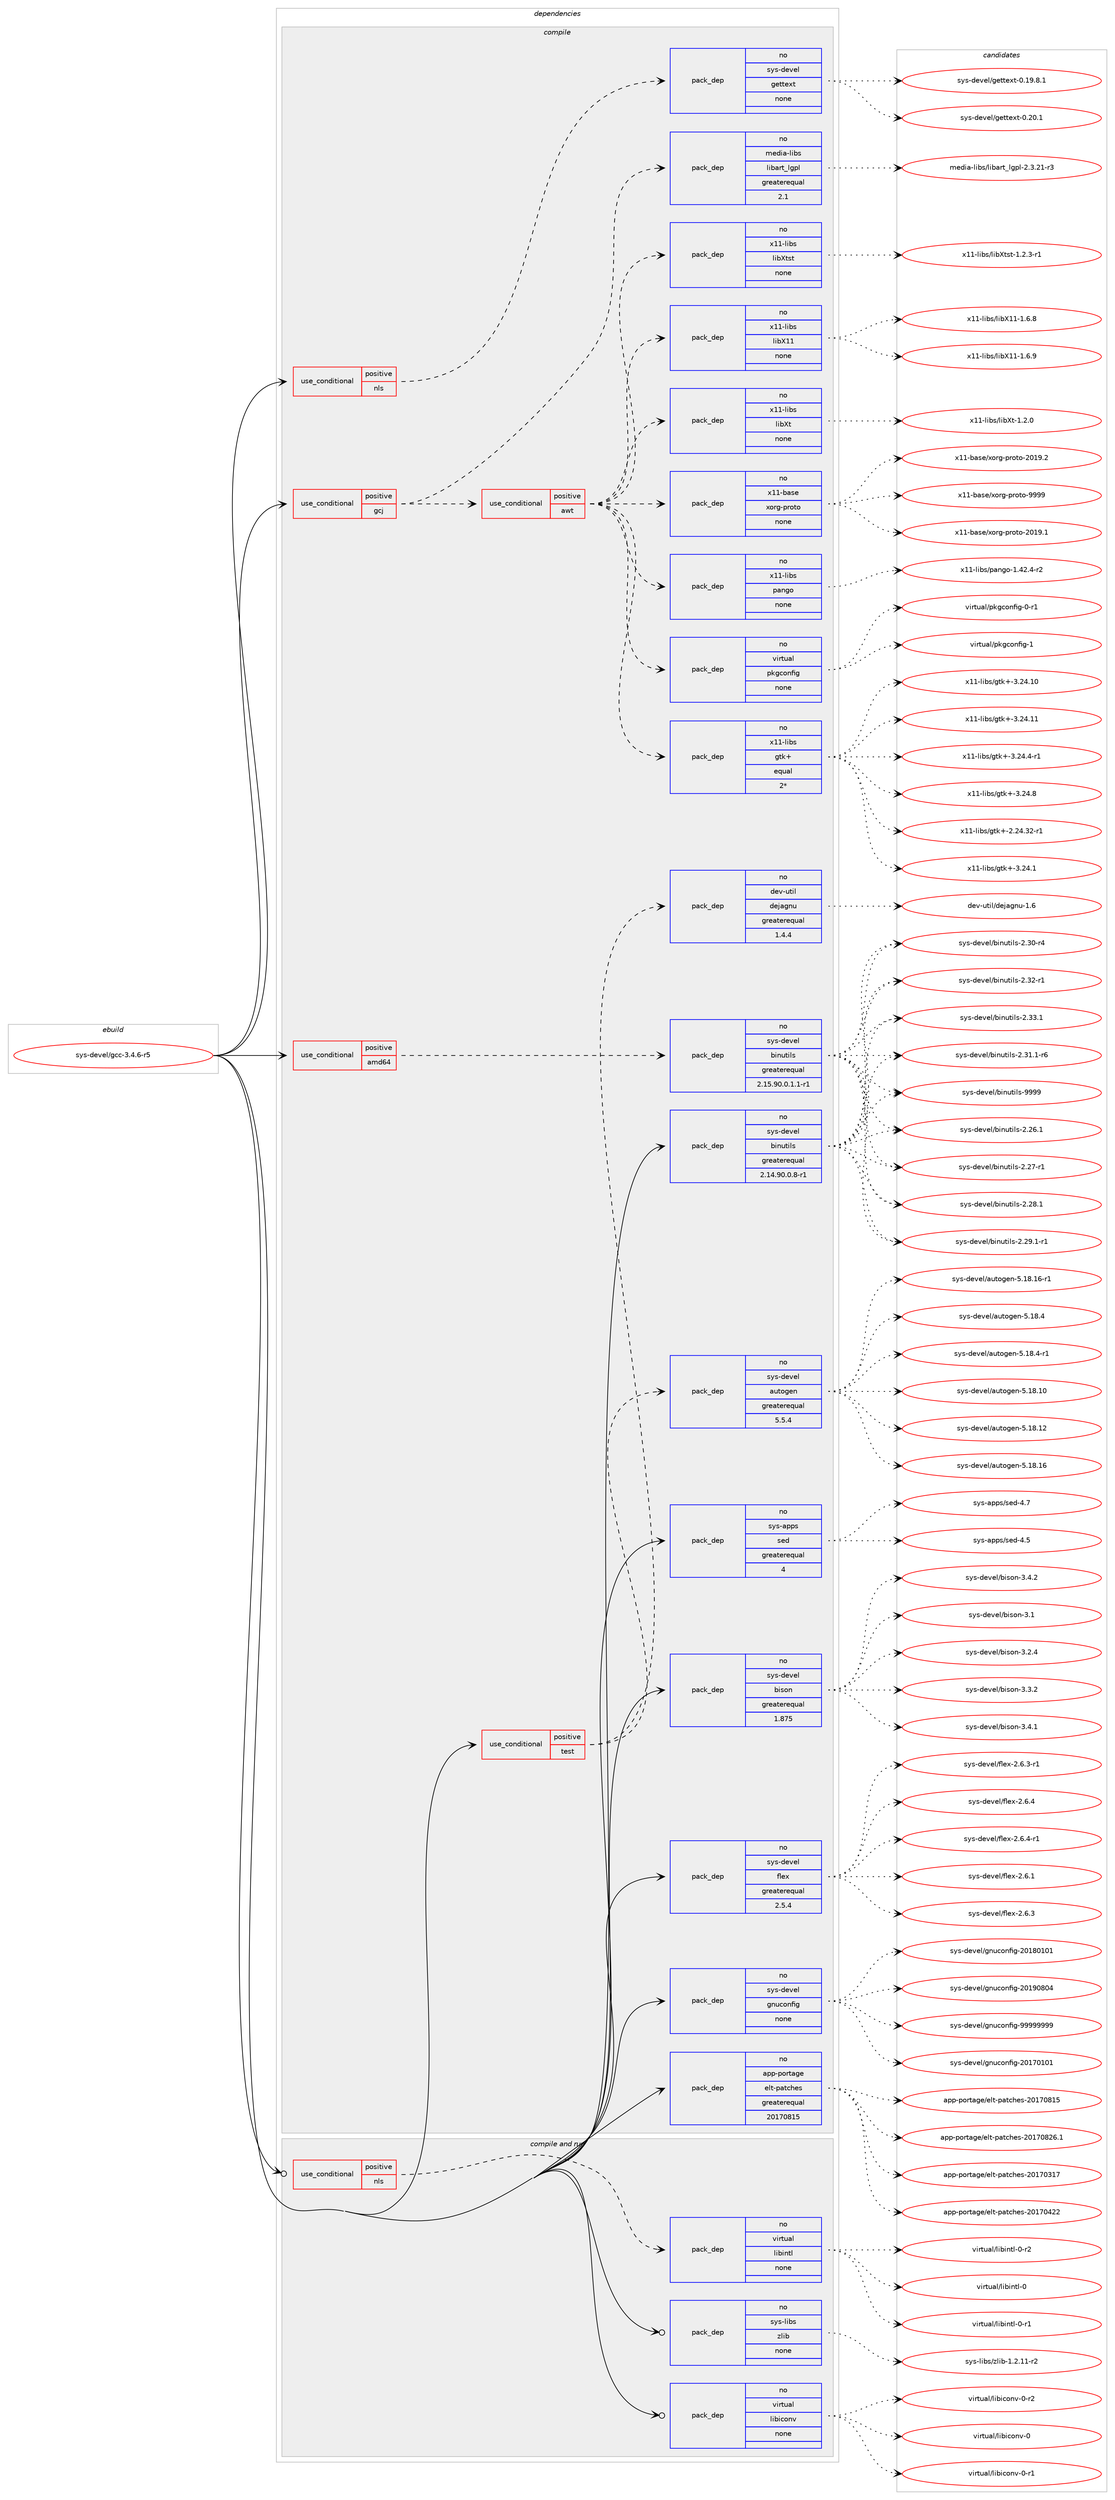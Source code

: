 digraph prolog {

# *************
# Graph options
# *************

newrank=true;
concentrate=true;
compound=true;
graph [rankdir=LR,fontname=Helvetica,fontsize=10,ranksep=1.5];#, ranksep=2.5, nodesep=0.2];
edge  [arrowhead=vee];
node  [fontname=Helvetica,fontsize=10];

# **********
# The ebuild
# **********

subgraph cluster_leftcol {
color=gray;
rank=same;
label=<<i>ebuild</i>>;
id [label="sys-devel/gcc-3.4.6-r5", color=red, width=4, href="../sys-devel/gcc-3.4.6-r5.svg"];
}

# ****************
# The dependencies
# ****************

subgraph cluster_midcol {
color=gray;
label=<<i>dependencies</i>>;
subgraph cluster_compile {
fillcolor="#eeeeee";
style=filled;
label=<<i>compile</i>>;
subgraph cond213724 {
dependency888955 [label=<<TABLE BORDER="0" CELLBORDER="1" CELLSPACING="0" CELLPADDING="4"><TR><TD ROWSPAN="3" CELLPADDING="10">use_conditional</TD></TR><TR><TD>positive</TD></TR><TR><TD>amd64</TD></TR></TABLE>>, shape=none, color=red];
subgraph pack659670 {
dependency888956 [label=<<TABLE BORDER="0" CELLBORDER="1" CELLSPACING="0" CELLPADDING="4" WIDTH="220"><TR><TD ROWSPAN="6" CELLPADDING="30">pack_dep</TD></TR><TR><TD WIDTH="110">no</TD></TR><TR><TD>sys-devel</TD></TR><TR><TD>binutils</TD></TR><TR><TD>greaterequal</TD></TR><TR><TD>2.15.90.0.1.1-r1</TD></TR></TABLE>>, shape=none, color=blue];
}
dependency888955:e -> dependency888956:w [weight=20,style="dashed",arrowhead="vee"];
}
id:e -> dependency888955:w [weight=20,style="solid",arrowhead="vee"];
subgraph cond213725 {
dependency888957 [label=<<TABLE BORDER="0" CELLBORDER="1" CELLSPACING="0" CELLPADDING="4"><TR><TD ROWSPAN="3" CELLPADDING="10">use_conditional</TD></TR><TR><TD>positive</TD></TR><TR><TD>gcj</TD></TR></TABLE>>, shape=none, color=red];
subgraph cond213726 {
dependency888958 [label=<<TABLE BORDER="0" CELLBORDER="1" CELLSPACING="0" CELLPADDING="4"><TR><TD ROWSPAN="3" CELLPADDING="10">use_conditional</TD></TR><TR><TD>positive</TD></TR><TR><TD>awt</TD></TR></TABLE>>, shape=none, color=red];
subgraph pack659671 {
dependency888959 [label=<<TABLE BORDER="0" CELLBORDER="1" CELLSPACING="0" CELLPADDING="4" WIDTH="220"><TR><TD ROWSPAN="6" CELLPADDING="30">pack_dep</TD></TR><TR><TD WIDTH="110">no</TD></TR><TR><TD>x11-base</TD></TR><TR><TD>xorg-proto</TD></TR><TR><TD>none</TD></TR><TR><TD></TD></TR></TABLE>>, shape=none, color=blue];
}
dependency888958:e -> dependency888959:w [weight=20,style="dashed",arrowhead="vee"];
subgraph pack659672 {
dependency888960 [label=<<TABLE BORDER="0" CELLBORDER="1" CELLSPACING="0" CELLPADDING="4" WIDTH="220"><TR><TD ROWSPAN="6" CELLPADDING="30">pack_dep</TD></TR><TR><TD WIDTH="110">no</TD></TR><TR><TD>x11-libs</TD></TR><TR><TD>libXt</TD></TR><TR><TD>none</TD></TR><TR><TD></TD></TR></TABLE>>, shape=none, color=blue];
}
dependency888958:e -> dependency888960:w [weight=20,style="dashed",arrowhead="vee"];
subgraph pack659673 {
dependency888961 [label=<<TABLE BORDER="0" CELLBORDER="1" CELLSPACING="0" CELLPADDING="4" WIDTH="220"><TR><TD ROWSPAN="6" CELLPADDING="30">pack_dep</TD></TR><TR><TD WIDTH="110">no</TD></TR><TR><TD>x11-libs</TD></TR><TR><TD>libX11</TD></TR><TR><TD>none</TD></TR><TR><TD></TD></TR></TABLE>>, shape=none, color=blue];
}
dependency888958:e -> dependency888961:w [weight=20,style="dashed",arrowhead="vee"];
subgraph pack659674 {
dependency888962 [label=<<TABLE BORDER="0" CELLBORDER="1" CELLSPACING="0" CELLPADDING="4" WIDTH="220"><TR><TD ROWSPAN="6" CELLPADDING="30">pack_dep</TD></TR><TR><TD WIDTH="110">no</TD></TR><TR><TD>x11-libs</TD></TR><TR><TD>libXtst</TD></TR><TR><TD>none</TD></TR><TR><TD></TD></TR></TABLE>>, shape=none, color=blue];
}
dependency888958:e -> dependency888962:w [weight=20,style="dashed",arrowhead="vee"];
subgraph pack659675 {
dependency888963 [label=<<TABLE BORDER="0" CELLBORDER="1" CELLSPACING="0" CELLPADDING="4" WIDTH="220"><TR><TD ROWSPAN="6" CELLPADDING="30">pack_dep</TD></TR><TR><TD WIDTH="110">no</TD></TR><TR><TD>x11-libs</TD></TR><TR><TD>gtk+</TD></TR><TR><TD>equal</TD></TR><TR><TD>2*</TD></TR></TABLE>>, shape=none, color=blue];
}
dependency888958:e -> dependency888963:w [weight=20,style="dashed",arrowhead="vee"];
subgraph pack659676 {
dependency888964 [label=<<TABLE BORDER="0" CELLBORDER="1" CELLSPACING="0" CELLPADDING="4" WIDTH="220"><TR><TD ROWSPAN="6" CELLPADDING="30">pack_dep</TD></TR><TR><TD WIDTH="110">no</TD></TR><TR><TD>virtual</TD></TR><TR><TD>pkgconfig</TD></TR><TR><TD>none</TD></TR><TR><TD></TD></TR></TABLE>>, shape=none, color=blue];
}
dependency888958:e -> dependency888964:w [weight=20,style="dashed",arrowhead="vee"];
subgraph pack659677 {
dependency888965 [label=<<TABLE BORDER="0" CELLBORDER="1" CELLSPACING="0" CELLPADDING="4" WIDTH="220"><TR><TD ROWSPAN="6" CELLPADDING="30">pack_dep</TD></TR><TR><TD WIDTH="110">no</TD></TR><TR><TD>x11-libs</TD></TR><TR><TD>pango</TD></TR><TR><TD>none</TD></TR><TR><TD></TD></TR></TABLE>>, shape=none, color=blue];
}
dependency888958:e -> dependency888965:w [weight=20,style="dashed",arrowhead="vee"];
}
dependency888957:e -> dependency888958:w [weight=20,style="dashed",arrowhead="vee"];
subgraph pack659678 {
dependency888966 [label=<<TABLE BORDER="0" CELLBORDER="1" CELLSPACING="0" CELLPADDING="4" WIDTH="220"><TR><TD ROWSPAN="6" CELLPADDING="30">pack_dep</TD></TR><TR><TD WIDTH="110">no</TD></TR><TR><TD>media-libs</TD></TR><TR><TD>libart_lgpl</TD></TR><TR><TD>greaterequal</TD></TR><TR><TD>2.1</TD></TR></TABLE>>, shape=none, color=blue];
}
dependency888957:e -> dependency888966:w [weight=20,style="dashed",arrowhead="vee"];
}
id:e -> dependency888957:w [weight=20,style="solid",arrowhead="vee"];
subgraph cond213727 {
dependency888967 [label=<<TABLE BORDER="0" CELLBORDER="1" CELLSPACING="0" CELLPADDING="4"><TR><TD ROWSPAN="3" CELLPADDING="10">use_conditional</TD></TR><TR><TD>positive</TD></TR><TR><TD>nls</TD></TR></TABLE>>, shape=none, color=red];
subgraph pack659679 {
dependency888968 [label=<<TABLE BORDER="0" CELLBORDER="1" CELLSPACING="0" CELLPADDING="4" WIDTH="220"><TR><TD ROWSPAN="6" CELLPADDING="30">pack_dep</TD></TR><TR><TD WIDTH="110">no</TD></TR><TR><TD>sys-devel</TD></TR><TR><TD>gettext</TD></TR><TR><TD>none</TD></TR><TR><TD></TD></TR></TABLE>>, shape=none, color=blue];
}
dependency888967:e -> dependency888968:w [weight=20,style="dashed",arrowhead="vee"];
}
id:e -> dependency888967:w [weight=20,style="solid",arrowhead="vee"];
subgraph cond213728 {
dependency888969 [label=<<TABLE BORDER="0" CELLBORDER="1" CELLSPACING="0" CELLPADDING="4"><TR><TD ROWSPAN="3" CELLPADDING="10">use_conditional</TD></TR><TR><TD>positive</TD></TR><TR><TD>test</TD></TR></TABLE>>, shape=none, color=red];
subgraph pack659680 {
dependency888970 [label=<<TABLE BORDER="0" CELLBORDER="1" CELLSPACING="0" CELLPADDING="4" WIDTH="220"><TR><TD ROWSPAN="6" CELLPADDING="30">pack_dep</TD></TR><TR><TD WIDTH="110">no</TD></TR><TR><TD>dev-util</TD></TR><TR><TD>dejagnu</TD></TR><TR><TD>greaterequal</TD></TR><TR><TD>1.4.4</TD></TR></TABLE>>, shape=none, color=blue];
}
dependency888969:e -> dependency888970:w [weight=20,style="dashed",arrowhead="vee"];
subgraph pack659681 {
dependency888971 [label=<<TABLE BORDER="0" CELLBORDER="1" CELLSPACING="0" CELLPADDING="4" WIDTH="220"><TR><TD ROWSPAN="6" CELLPADDING="30">pack_dep</TD></TR><TR><TD WIDTH="110">no</TD></TR><TR><TD>sys-devel</TD></TR><TR><TD>autogen</TD></TR><TR><TD>greaterequal</TD></TR><TR><TD>5.5.4</TD></TR></TABLE>>, shape=none, color=blue];
}
dependency888969:e -> dependency888971:w [weight=20,style="dashed",arrowhead="vee"];
}
id:e -> dependency888969:w [weight=20,style="solid",arrowhead="vee"];
subgraph pack659682 {
dependency888972 [label=<<TABLE BORDER="0" CELLBORDER="1" CELLSPACING="0" CELLPADDING="4" WIDTH="220"><TR><TD ROWSPAN="6" CELLPADDING="30">pack_dep</TD></TR><TR><TD WIDTH="110">no</TD></TR><TR><TD>app-portage</TD></TR><TR><TD>elt-patches</TD></TR><TR><TD>greaterequal</TD></TR><TR><TD>20170815</TD></TR></TABLE>>, shape=none, color=blue];
}
id:e -> dependency888972:w [weight=20,style="solid",arrowhead="vee"];
subgraph pack659683 {
dependency888973 [label=<<TABLE BORDER="0" CELLBORDER="1" CELLSPACING="0" CELLPADDING="4" WIDTH="220"><TR><TD ROWSPAN="6" CELLPADDING="30">pack_dep</TD></TR><TR><TD WIDTH="110">no</TD></TR><TR><TD>sys-apps</TD></TR><TR><TD>sed</TD></TR><TR><TD>greaterequal</TD></TR><TR><TD>4</TD></TR></TABLE>>, shape=none, color=blue];
}
id:e -> dependency888973:w [weight=20,style="solid",arrowhead="vee"];
subgraph pack659684 {
dependency888974 [label=<<TABLE BORDER="0" CELLBORDER="1" CELLSPACING="0" CELLPADDING="4" WIDTH="220"><TR><TD ROWSPAN="6" CELLPADDING="30">pack_dep</TD></TR><TR><TD WIDTH="110">no</TD></TR><TR><TD>sys-devel</TD></TR><TR><TD>binutils</TD></TR><TR><TD>greaterequal</TD></TR><TR><TD>2.14.90.0.8-r1</TD></TR></TABLE>>, shape=none, color=blue];
}
id:e -> dependency888974:w [weight=20,style="solid",arrowhead="vee"];
subgraph pack659685 {
dependency888975 [label=<<TABLE BORDER="0" CELLBORDER="1" CELLSPACING="0" CELLPADDING="4" WIDTH="220"><TR><TD ROWSPAN="6" CELLPADDING="30">pack_dep</TD></TR><TR><TD WIDTH="110">no</TD></TR><TR><TD>sys-devel</TD></TR><TR><TD>bison</TD></TR><TR><TD>greaterequal</TD></TR><TR><TD>1.875</TD></TR></TABLE>>, shape=none, color=blue];
}
id:e -> dependency888975:w [weight=20,style="solid",arrowhead="vee"];
subgraph pack659686 {
dependency888976 [label=<<TABLE BORDER="0" CELLBORDER="1" CELLSPACING="0" CELLPADDING="4" WIDTH="220"><TR><TD ROWSPAN="6" CELLPADDING="30">pack_dep</TD></TR><TR><TD WIDTH="110">no</TD></TR><TR><TD>sys-devel</TD></TR><TR><TD>flex</TD></TR><TR><TD>greaterequal</TD></TR><TR><TD>2.5.4</TD></TR></TABLE>>, shape=none, color=blue];
}
id:e -> dependency888976:w [weight=20,style="solid",arrowhead="vee"];
subgraph pack659687 {
dependency888977 [label=<<TABLE BORDER="0" CELLBORDER="1" CELLSPACING="0" CELLPADDING="4" WIDTH="220"><TR><TD ROWSPAN="6" CELLPADDING="30">pack_dep</TD></TR><TR><TD WIDTH="110">no</TD></TR><TR><TD>sys-devel</TD></TR><TR><TD>gnuconfig</TD></TR><TR><TD>none</TD></TR><TR><TD></TD></TR></TABLE>>, shape=none, color=blue];
}
id:e -> dependency888977:w [weight=20,style="solid",arrowhead="vee"];
}
subgraph cluster_compileandrun {
fillcolor="#eeeeee";
style=filled;
label=<<i>compile and run</i>>;
subgraph cond213729 {
dependency888978 [label=<<TABLE BORDER="0" CELLBORDER="1" CELLSPACING="0" CELLPADDING="4"><TR><TD ROWSPAN="3" CELLPADDING="10">use_conditional</TD></TR><TR><TD>positive</TD></TR><TR><TD>nls</TD></TR></TABLE>>, shape=none, color=red];
subgraph pack659688 {
dependency888979 [label=<<TABLE BORDER="0" CELLBORDER="1" CELLSPACING="0" CELLPADDING="4" WIDTH="220"><TR><TD ROWSPAN="6" CELLPADDING="30">pack_dep</TD></TR><TR><TD WIDTH="110">no</TD></TR><TR><TD>virtual</TD></TR><TR><TD>libintl</TD></TR><TR><TD>none</TD></TR><TR><TD></TD></TR></TABLE>>, shape=none, color=blue];
}
dependency888978:e -> dependency888979:w [weight=20,style="dashed",arrowhead="vee"];
}
id:e -> dependency888978:w [weight=20,style="solid",arrowhead="odotvee"];
subgraph pack659689 {
dependency888980 [label=<<TABLE BORDER="0" CELLBORDER="1" CELLSPACING="0" CELLPADDING="4" WIDTH="220"><TR><TD ROWSPAN="6" CELLPADDING="30">pack_dep</TD></TR><TR><TD WIDTH="110">no</TD></TR><TR><TD>sys-libs</TD></TR><TR><TD>zlib</TD></TR><TR><TD>none</TD></TR><TR><TD></TD></TR></TABLE>>, shape=none, color=blue];
}
id:e -> dependency888980:w [weight=20,style="solid",arrowhead="odotvee"];
subgraph pack659690 {
dependency888981 [label=<<TABLE BORDER="0" CELLBORDER="1" CELLSPACING="0" CELLPADDING="4" WIDTH="220"><TR><TD ROWSPAN="6" CELLPADDING="30">pack_dep</TD></TR><TR><TD WIDTH="110">no</TD></TR><TR><TD>virtual</TD></TR><TR><TD>libiconv</TD></TR><TR><TD>none</TD></TR><TR><TD></TD></TR></TABLE>>, shape=none, color=blue];
}
id:e -> dependency888981:w [weight=20,style="solid",arrowhead="odotvee"];
}
subgraph cluster_run {
fillcolor="#eeeeee";
style=filled;
label=<<i>run</i>>;
}
}

# **************
# The candidates
# **************

subgraph cluster_choices {
rank=same;
color=gray;
label=<<i>candidates</i>>;

subgraph choice659670 {
color=black;
nodesep=1;
choice11512111545100101118101108479810511011711610510811545504650544649 [label="sys-devel/binutils-2.26.1", color=red, width=4,href="../sys-devel/binutils-2.26.1.svg"];
choice11512111545100101118101108479810511011711610510811545504650554511449 [label="sys-devel/binutils-2.27-r1", color=red, width=4,href="../sys-devel/binutils-2.27-r1.svg"];
choice11512111545100101118101108479810511011711610510811545504650564649 [label="sys-devel/binutils-2.28.1", color=red, width=4,href="../sys-devel/binutils-2.28.1.svg"];
choice115121115451001011181011084798105110117116105108115455046505746494511449 [label="sys-devel/binutils-2.29.1-r1", color=red, width=4,href="../sys-devel/binutils-2.29.1-r1.svg"];
choice11512111545100101118101108479810511011711610510811545504651484511452 [label="sys-devel/binutils-2.30-r4", color=red, width=4,href="../sys-devel/binutils-2.30-r4.svg"];
choice115121115451001011181011084798105110117116105108115455046514946494511454 [label="sys-devel/binutils-2.31.1-r6", color=red, width=4,href="../sys-devel/binutils-2.31.1-r6.svg"];
choice11512111545100101118101108479810511011711610510811545504651504511449 [label="sys-devel/binutils-2.32-r1", color=red, width=4,href="../sys-devel/binutils-2.32-r1.svg"];
choice11512111545100101118101108479810511011711610510811545504651514649 [label="sys-devel/binutils-2.33.1", color=red, width=4,href="../sys-devel/binutils-2.33.1.svg"];
choice1151211154510010111810110847981051101171161051081154557575757 [label="sys-devel/binutils-9999", color=red, width=4,href="../sys-devel/binutils-9999.svg"];
dependency888956:e -> choice11512111545100101118101108479810511011711610510811545504650544649:w [style=dotted,weight="100"];
dependency888956:e -> choice11512111545100101118101108479810511011711610510811545504650554511449:w [style=dotted,weight="100"];
dependency888956:e -> choice11512111545100101118101108479810511011711610510811545504650564649:w [style=dotted,weight="100"];
dependency888956:e -> choice115121115451001011181011084798105110117116105108115455046505746494511449:w [style=dotted,weight="100"];
dependency888956:e -> choice11512111545100101118101108479810511011711610510811545504651484511452:w [style=dotted,weight="100"];
dependency888956:e -> choice115121115451001011181011084798105110117116105108115455046514946494511454:w [style=dotted,weight="100"];
dependency888956:e -> choice11512111545100101118101108479810511011711610510811545504651504511449:w [style=dotted,weight="100"];
dependency888956:e -> choice11512111545100101118101108479810511011711610510811545504651514649:w [style=dotted,weight="100"];
dependency888956:e -> choice1151211154510010111810110847981051101171161051081154557575757:w [style=dotted,weight="100"];
}
subgraph choice659671 {
color=black;
nodesep=1;
choice1204949459897115101471201111141034511211411111611145504849574649 [label="x11-base/xorg-proto-2019.1", color=red, width=4,href="../x11-base/xorg-proto-2019.1.svg"];
choice1204949459897115101471201111141034511211411111611145504849574650 [label="x11-base/xorg-proto-2019.2", color=red, width=4,href="../x11-base/xorg-proto-2019.2.svg"];
choice120494945989711510147120111114103451121141111161114557575757 [label="x11-base/xorg-proto-9999", color=red, width=4,href="../x11-base/xorg-proto-9999.svg"];
dependency888959:e -> choice1204949459897115101471201111141034511211411111611145504849574649:w [style=dotted,weight="100"];
dependency888959:e -> choice1204949459897115101471201111141034511211411111611145504849574650:w [style=dotted,weight="100"];
dependency888959:e -> choice120494945989711510147120111114103451121141111161114557575757:w [style=dotted,weight="100"];
}
subgraph choice659672 {
color=black;
nodesep=1;
choice12049494510810598115471081059888116454946504648 [label="x11-libs/libXt-1.2.0", color=red, width=4,href="../x11-libs/libXt-1.2.0.svg"];
dependency888960:e -> choice12049494510810598115471081059888116454946504648:w [style=dotted,weight="100"];
}
subgraph choice659673 {
color=black;
nodesep=1;
choice120494945108105981154710810598884949454946544656 [label="x11-libs/libX11-1.6.8", color=red, width=4,href="../x11-libs/libX11-1.6.8.svg"];
choice120494945108105981154710810598884949454946544657 [label="x11-libs/libX11-1.6.9", color=red, width=4,href="../x11-libs/libX11-1.6.9.svg"];
dependency888961:e -> choice120494945108105981154710810598884949454946544656:w [style=dotted,weight="100"];
dependency888961:e -> choice120494945108105981154710810598884949454946544657:w [style=dotted,weight="100"];
}
subgraph choice659674 {
color=black;
nodesep=1;
choice120494945108105981154710810598881161151164549465046514511449 [label="x11-libs/libXtst-1.2.3-r1", color=red, width=4,href="../x11-libs/libXtst-1.2.3-r1.svg"];
dependency888962:e -> choice120494945108105981154710810598881161151164549465046514511449:w [style=dotted,weight="100"];
}
subgraph choice659675 {
color=black;
nodesep=1;
choice12049494510810598115471031161074345504650524651504511449 [label="x11-libs/gtk+-2.24.32-r1", color=red, width=4,href="../x11-libs/gtk+-2.24.32-r1.svg"];
choice12049494510810598115471031161074345514650524649 [label="x11-libs/gtk+-3.24.1", color=red, width=4,href="../x11-libs/gtk+-3.24.1.svg"];
choice1204949451081059811547103116107434551465052464948 [label="x11-libs/gtk+-3.24.10", color=red, width=4,href="../x11-libs/gtk+-3.24.10.svg"];
choice1204949451081059811547103116107434551465052464949 [label="x11-libs/gtk+-3.24.11", color=red, width=4,href="../x11-libs/gtk+-3.24.11.svg"];
choice120494945108105981154710311610743455146505246524511449 [label="x11-libs/gtk+-3.24.4-r1", color=red, width=4,href="../x11-libs/gtk+-3.24.4-r1.svg"];
choice12049494510810598115471031161074345514650524656 [label="x11-libs/gtk+-3.24.8", color=red, width=4,href="../x11-libs/gtk+-3.24.8.svg"];
dependency888963:e -> choice12049494510810598115471031161074345504650524651504511449:w [style=dotted,weight="100"];
dependency888963:e -> choice12049494510810598115471031161074345514650524649:w [style=dotted,weight="100"];
dependency888963:e -> choice1204949451081059811547103116107434551465052464948:w [style=dotted,weight="100"];
dependency888963:e -> choice1204949451081059811547103116107434551465052464949:w [style=dotted,weight="100"];
dependency888963:e -> choice120494945108105981154710311610743455146505246524511449:w [style=dotted,weight="100"];
dependency888963:e -> choice12049494510810598115471031161074345514650524656:w [style=dotted,weight="100"];
}
subgraph choice659676 {
color=black;
nodesep=1;
choice11810511411611797108471121071039911111010210510345484511449 [label="virtual/pkgconfig-0-r1", color=red, width=4,href="../virtual/pkgconfig-0-r1.svg"];
choice1181051141161179710847112107103991111101021051034549 [label="virtual/pkgconfig-1", color=red, width=4,href="../virtual/pkgconfig-1.svg"];
dependency888964:e -> choice11810511411611797108471121071039911111010210510345484511449:w [style=dotted,weight="100"];
dependency888964:e -> choice1181051141161179710847112107103991111101021051034549:w [style=dotted,weight="100"];
}
subgraph choice659677 {
color=black;
nodesep=1;
choice120494945108105981154711297110103111454946525046524511450 [label="x11-libs/pango-1.42.4-r2", color=red, width=4,href="../x11-libs/pango-1.42.4-r2.svg"];
dependency888965:e -> choice120494945108105981154711297110103111454946525046524511450:w [style=dotted,weight="100"];
}
subgraph choice659678 {
color=black;
nodesep=1;
choice10910110010597451081059811547108105989711411695108103112108455046514650494511451 [label="media-libs/libart_lgpl-2.3.21-r3", color=red, width=4,href="../media-libs/libart_lgpl-2.3.21-r3.svg"];
dependency888966:e -> choice10910110010597451081059811547108105989711411695108103112108455046514650494511451:w [style=dotted,weight="100"];
}
subgraph choice659679 {
color=black;
nodesep=1;
choice1151211154510010111810110847103101116116101120116454846495746564649 [label="sys-devel/gettext-0.19.8.1", color=red, width=4,href="../sys-devel/gettext-0.19.8.1.svg"];
choice115121115451001011181011084710310111611610112011645484650484649 [label="sys-devel/gettext-0.20.1", color=red, width=4,href="../sys-devel/gettext-0.20.1.svg"];
dependency888968:e -> choice1151211154510010111810110847103101116116101120116454846495746564649:w [style=dotted,weight="100"];
dependency888968:e -> choice115121115451001011181011084710310111611610112011645484650484649:w [style=dotted,weight="100"];
}
subgraph choice659680 {
color=black;
nodesep=1;
choice10010111845117116105108471001011069710311011745494654 [label="dev-util/dejagnu-1.6", color=red, width=4,href="../dev-util/dejagnu-1.6.svg"];
dependency888970:e -> choice10010111845117116105108471001011069710311011745494654:w [style=dotted,weight="100"];
}
subgraph choice659681 {
color=black;
nodesep=1;
choice1151211154510010111810110847971171161111031011104553464956464948 [label="sys-devel/autogen-5.18.10", color=red, width=4,href="../sys-devel/autogen-5.18.10.svg"];
choice1151211154510010111810110847971171161111031011104553464956464950 [label="sys-devel/autogen-5.18.12", color=red, width=4,href="../sys-devel/autogen-5.18.12.svg"];
choice1151211154510010111810110847971171161111031011104553464956464954 [label="sys-devel/autogen-5.18.16", color=red, width=4,href="../sys-devel/autogen-5.18.16.svg"];
choice11512111545100101118101108479711711611110310111045534649564649544511449 [label="sys-devel/autogen-5.18.16-r1", color=red, width=4,href="../sys-devel/autogen-5.18.16-r1.svg"];
choice11512111545100101118101108479711711611110310111045534649564652 [label="sys-devel/autogen-5.18.4", color=red, width=4,href="../sys-devel/autogen-5.18.4.svg"];
choice115121115451001011181011084797117116111103101110455346495646524511449 [label="sys-devel/autogen-5.18.4-r1", color=red, width=4,href="../sys-devel/autogen-5.18.4-r1.svg"];
dependency888971:e -> choice1151211154510010111810110847971171161111031011104553464956464948:w [style=dotted,weight="100"];
dependency888971:e -> choice1151211154510010111810110847971171161111031011104553464956464950:w [style=dotted,weight="100"];
dependency888971:e -> choice1151211154510010111810110847971171161111031011104553464956464954:w [style=dotted,weight="100"];
dependency888971:e -> choice11512111545100101118101108479711711611110310111045534649564649544511449:w [style=dotted,weight="100"];
dependency888971:e -> choice11512111545100101118101108479711711611110310111045534649564652:w [style=dotted,weight="100"];
dependency888971:e -> choice115121115451001011181011084797117116111103101110455346495646524511449:w [style=dotted,weight="100"];
}
subgraph choice659682 {
color=black;
nodesep=1;
choice97112112451121111141169710310147101108116451129711699104101115455048495548514955 [label="app-portage/elt-patches-20170317", color=red, width=4,href="../app-portage/elt-patches-20170317.svg"];
choice97112112451121111141169710310147101108116451129711699104101115455048495548525050 [label="app-portage/elt-patches-20170422", color=red, width=4,href="../app-portage/elt-patches-20170422.svg"];
choice97112112451121111141169710310147101108116451129711699104101115455048495548564953 [label="app-portage/elt-patches-20170815", color=red, width=4,href="../app-portage/elt-patches-20170815.svg"];
choice971121124511211111411697103101471011081164511297116991041011154550484955485650544649 [label="app-portage/elt-patches-20170826.1", color=red, width=4,href="../app-portage/elt-patches-20170826.1.svg"];
dependency888972:e -> choice97112112451121111141169710310147101108116451129711699104101115455048495548514955:w [style=dotted,weight="100"];
dependency888972:e -> choice97112112451121111141169710310147101108116451129711699104101115455048495548525050:w [style=dotted,weight="100"];
dependency888972:e -> choice97112112451121111141169710310147101108116451129711699104101115455048495548564953:w [style=dotted,weight="100"];
dependency888972:e -> choice971121124511211111411697103101471011081164511297116991041011154550484955485650544649:w [style=dotted,weight="100"];
}
subgraph choice659683 {
color=black;
nodesep=1;
choice11512111545971121121154711510110045524653 [label="sys-apps/sed-4.5", color=red, width=4,href="../sys-apps/sed-4.5.svg"];
choice11512111545971121121154711510110045524655 [label="sys-apps/sed-4.7", color=red, width=4,href="../sys-apps/sed-4.7.svg"];
dependency888973:e -> choice11512111545971121121154711510110045524653:w [style=dotted,weight="100"];
dependency888973:e -> choice11512111545971121121154711510110045524655:w [style=dotted,weight="100"];
}
subgraph choice659684 {
color=black;
nodesep=1;
choice11512111545100101118101108479810511011711610510811545504650544649 [label="sys-devel/binutils-2.26.1", color=red, width=4,href="../sys-devel/binutils-2.26.1.svg"];
choice11512111545100101118101108479810511011711610510811545504650554511449 [label="sys-devel/binutils-2.27-r1", color=red, width=4,href="../sys-devel/binutils-2.27-r1.svg"];
choice11512111545100101118101108479810511011711610510811545504650564649 [label="sys-devel/binutils-2.28.1", color=red, width=4,href="../sys-devel/binutils-2.28.1.svg"];
choice115121115451001011181011084798105110117116105108115455046505746494511449 [label="sys-devel/binutils-2.29.1-r1", color=red, width=4,href="../sys-devel/binutils-2.29.1-r1.svg"];
choice11512111545100101118101108479810511011711610510811545504651484511452 [label="sys-devel/binutils-2.30-r4", color=red, width=4,href="../sys-devel/binutils-2.30-r4.svg"];
choice115121115451001011181011084798105110117116105108115455046514946494511454 [label="sys-devel/binutils-2.31.1-r6", color=red, width=4,href="../sys-devel/binutils-2.31.1-r6.svg"];
choice11512111545100101118101108479810511011711610510811545504651504511449 [label="sys-devel/binutils-2.32-r1", color=red, width=4,href="../sys-devel/binutils-2.32-r1.svg"];
choice11512111545100101118101108479810511011711610510811545504651514649 [label="sys-devel/binutils-2.33.1", color=red, width=4,href="../sys-devel/binutils-2.33.1.svg"];
choice1151211154510010111810110847981051101171161051081154557575757 [label="sys-devel/binutils-9999", color=red, width=4,href="../sys-devel/binutils-9999.svg"];
dependency888974:e -> choice11512111545100101118101108479810511011711610510811545504650544649:w [style=dotted,weight="100"];
dependency888974:e -> choice11512111545100101118101108479810511011711610510811545504650554511449:w [style=dotted,weight="100"];
dependency888974:e -> choice11512111545100101118101108479810511011711610510811545504650564649:w [style=dotted,weight="100"];
dependency888974:e -> choice115121115451001011181011084798105110117116105108115455046505746494511449:w [style=dotted,weight="100"];
dependency888974:e -> choice11512111545100101118101108479810511011711610510811545504651484511452:w [style=dotted,weight="100"];
dependency888974:e -> choice115121115451001011181011084798105110117116105108115455046514946494511454:w [style=dotted,weight="100"];
dependency888974:e -> choice11512111545100101118101108479810511011711610510811545504651504511449:w [style=dotted,weight="100"];
dependency888974:e -> choice11512111545100101118101108479810511011711610510811545504651514649:w [style=dotted,weight="100"];
dependency888974:e -> choice1151211154510010111810110847981051101171161051081154557575757:w [style=dotted,weight="100"];
}
subgraph choice659685 {
color=black;
nodesep=1;
choice11512111545100101118101108479810511511111045514649 [label="sys-devel/bison-3.1", color=red, width=4,href="../sys-devel/bison-3.1.svg"];
choice115121115451001011181011084798105115111110455146504652 [label="sys-devel/bison-3.2.4", color=red, width=4,href="../sys-devel/bison-3.2.4.svg"];
choice115121115451001011181011084798105115111110455146514650 [label="sys-devel/bison-3.3.2", color=red, width=4,href="../sys-devel/bison-3.3.2.svg"];
choice115121115451001011181011084798105115111110455146524649 [label="sys-devel/bison-3.4.1", color=red, width=4,href="../sys-devel/bison-3.4.1.svg"];
choice115121115451001011181011084798105115111110455146524650 [label="sys-devel/bison-3.4.2", color=red, width=4,href="../sys-devel/bison-3.4.2.svg"];
dependency888975:e -> choice11512111545100101118101108479810511511111045514649:w [style=dotted,weight="100"];
dependency888975:e -> choice115121115451001011181011084798105115111110455146504652:w [style=dotted,weight="100"];
dependency888975:e -> choice115121115451001011181011084798105115111110455146514650:w [style=dotted,weight="100"];
dependency888975:e -> choice115121115451001011181011084798105115111110455146524649:w [style=dotted,weight="100"];
dependency888975:e -> choice115121115451001011181011084798105115111110455146524650:w [style=dotted,weight="100"];
}
subgraph choice659686 {
color=black;
nodesep=1;
choice1151211154510010111810110847102108101120455046544649 [label="sys-devel/flex-2.6.1", color=red, width=4,href="../sys-devel/flex-2.6.1.svg"];
choice1151211154510010111810110847102108101120455046544651 [label="sys-devel/flex-2.6.3", color=red, width=4,href="../sys-devel/flex-2.6.3.svg"];
choice11512111545100101118101108471021081011204550465446514511449 [label="sys-devel/flex-2.6.3-r1", color=red, width=4,href="../sys-devel/flex-2.6.3-r1.svg"];
choice1151211154510010111810110847102108101120455046544652 [label="sys-devel/flex-2.6.4", color=red, width=4,href="../sys-devel/flex-2.6.4.svg"];
choice11512111545100101118101108471021081011204550465446524511449 [label="sys-devel/flex-2.6.4-r1", color=red, width=4,href="../sys-devel/flex-2.6.4-r1.svg"];
dependency888976:e -> choice1151211154510010111810110847102108101120455046544649:w [style=dotted,weight="100"];
dependency888976:e -> choice1151211154510010111810110847102108101120455046544651:w [style=dotted,weight="100"];
dependency888976:e -> choice11512111545100101118101108471021081011204550465446514511449:w [style=dotted,weight="100"];
dependency888976:e -> choice1151211154510010111810110847102108101120455046544652:w [style=dotted,weight="100"];
dependency888976:e -> choice11512111545100101118101108471021081011204550465446524511449:w [style=dotted,weight="100"];
}
subgraph choice659687 {
color=black;
nodesep=1;
choice115121115451001011181011084710311011799111110102105103455048495548494849 [label="sys-devel/gnuconfig-20170101", color=red, width=4,href="../sys-devel/gnuconfig-20170101.svg"];
choice115121115451001011181011084710311011799111110102105103455048495648494849 [label="sys-devel/gnuconfig-20180101", color=red, width=4,href="../sys-devel/gnuconfig-20180101.svg"];
choice115121115451001011181011084710311011799111110102105103455048495748564852 [label="sys-devel/gnuconfig-20190804", color=red, width=4,href="../sys-devel/gnuconfig-20190804.svg"];
choice115121115451001011181011084710311011799111110102105103455757575757575757 [label="sys-devel/gnuconfig-99999999", color=red, width=4,href="../sys-devel/gnuconfig-99999999.svg"];
dependency888977:e -> choice115121115451001011181011084710311011799111110102105103455048495548494849:w [style=dotted,weight="100"];
dependency888977:e -> choice115121115451001011181011084710311011799111110102105103455048495648494849:w [style=dotted,weight="100"];
dependency888977:e -> choice115121115451001011181011084710311011799111110102105103455048495748564852:w [style=dotted,weight="100"];
dependency888977:e -> choice115121115451001011181011084710311011799111110102105103455757575757575757:w [style=dotted,weight="100"];
}
subgraph choice659688 {
color=black;
nodesep=1;
choice1181051141161179710847108105981051101161084548 [label="virtual/libintl-0", color=red, width=4,href="../virtual/libintl-0.svg"];
choice11810511411611797108471081059810511011610845484511449 [label="virtual/libintl-0-r1", color=red, width=4,href="../virtual/libintl-0-r1.svg"];
choice11810511411611797108471081059810511011610845484511450 [label="virtual/libintl-0-r2", color=red, width=4,href="../virtual/libintl-0-r2.svg"];
dependency888979:e -> choice1181051141161179710847108105981051101161084548:w [style=dotted,weight="100"];
dependency888979:e -> choice11810511411611797108471081059810511011610845484511449:w [style=dotted,weight="100"];
dependency888979:e -> choice11810511411611797108471081059810511011610845484511450:w [style=dotted,weight="100"];
}
subgraph choice659689 {
color=black;
nodesep=1;
choice11512111545108105981154712210810598454946504649494511450 [label="sys-libs/zlib-1.2.11-r2", color=red, width=4,href="../sys-libs/zlib-1.2.11-r2.svg"];
dependency888980:e -> choice11512111545108105981154712210810598454946504649494511450:w [style=dotted,weight="100"];
}
subgraph choice659690 {
color=black;
nodesep=1;
choice118105114116117971084710810598105991111101184548 [label="virtual/libiconv-0", color=red, width=4,href="../virtual/libiconv-0.svg"];
choice1181051141161179710847108105981059911111011845484511449 [label="virtual/libiconv-0-r1", color=red, width=4,href="../virtual/libiconv-0-r1.svg"];
choice1181051141161179710847108105981059911111011845484511450 [label="virtual/libiconv-0-r2", color=red, width=4,href="../virtual/libiconv-0-r2.svg"];
dependency888981:e -> choice118105114116117971084710810598105991111101184548:w [style=dotted,weight="100"];
dependency888981:e -> choice1181051141161179710847108105981059911111011845484511449:w [style=dotted,weight="100"];
dependency888981:e -> choice1181051141161179710847108105981059911111011845484511450:w [style=dotted,weight="100"];
}
}

}
